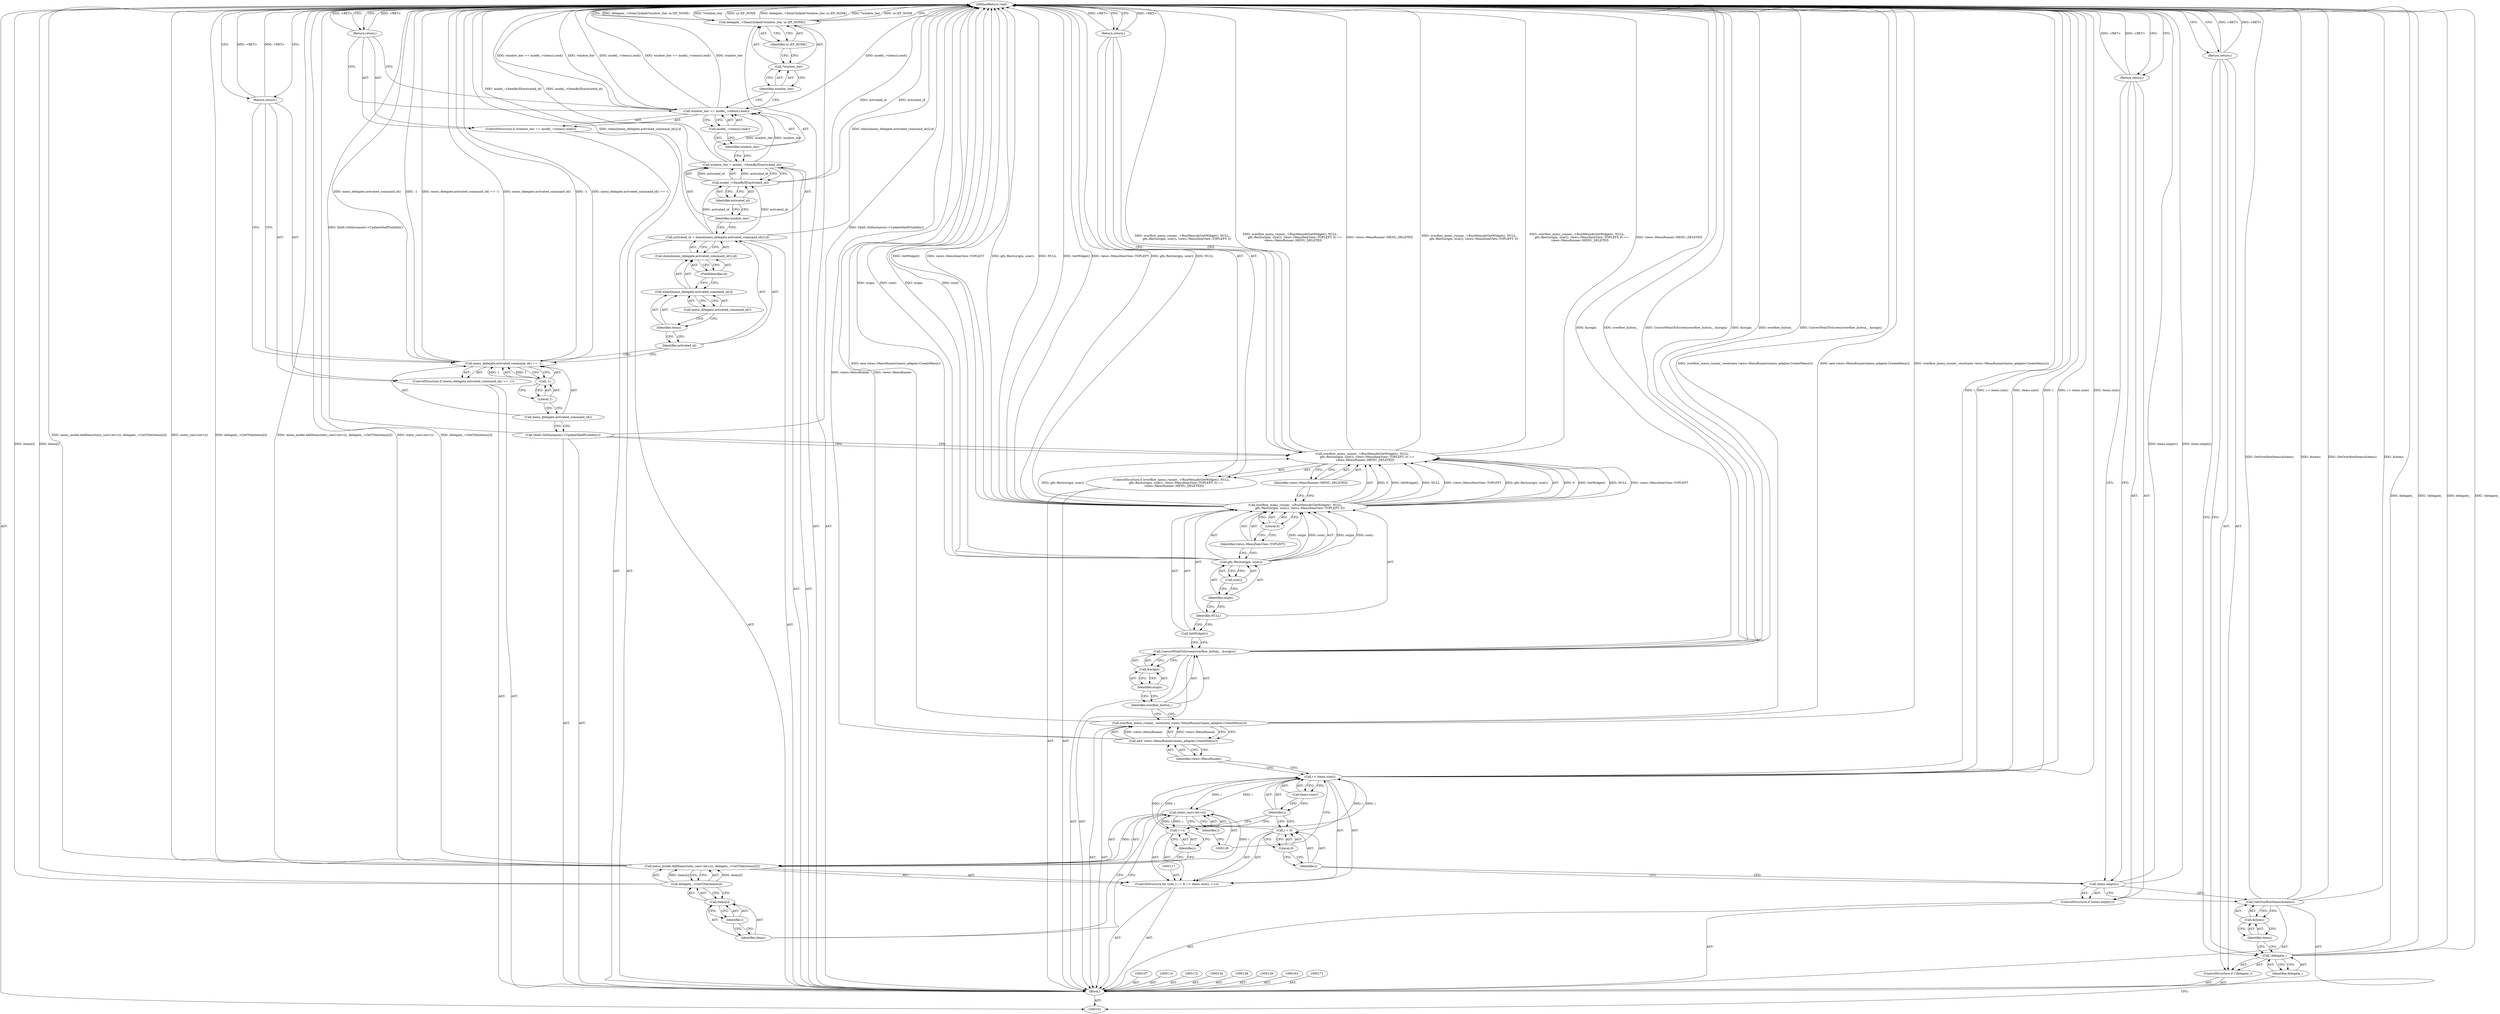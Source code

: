 digraph "1_Chrome_3475f5e448ddf5e48888f3d0563245cc46e3c98b_8" {
"1000185" [label="(MethodReturn,void)"];
"1000102" [label="(Block,)"];
"1000118" [label="(Call,i = 0)"];
"1000119" [label="(Identifier,i)"];
"1000120" [label="(Literal,0)"];
"1000116" [label="(ControlStructure,for (size_t i = 0; i < items.size(); ++i))"];
"1000121" [label="(Call,i < items.size())"];
"1000122" [label="(Identifier,i)"];
"1000123" [label="(Call,items.size())"];
"1000124" [label="(Call,++i)"];
"1000125" [label="(Identifier,i)"];
"1000127" [label="(Call,static_cast<int>(i))"];
"1000126" [label="(Call,menu_model.AddItem(static_cast<int>(i), delegate_->GetTitle(items[i])))"];
"1000129" [label="(Identifier,i)"];
"1000130" [label="(Call,delegate_->GetTitle(items[i]))"];
"1000131" [label="(Call,items[i])"];
"1000132" [label="(Identifier,items)"];
"1000133" [label="(Identifier,i)"];
"1000135" [label="(Call,overflow_menu_runner_.reset(new views::MenuRunner(menu_adapter.CreateMenu())))"];
"1000136" [label="(Call,new views::MenuRunner(menu_adapter.CreateMenu()))"];
"1000137" [label="(Identifier,views::MenuRunner)"];
"1000140" [label="(Call,ConvertPointToScreen(overflow_button_, &origin))"];
"1000141" [label="(Identifier,overflow_button_)"];
"1000142" [label="(Call,&origin)"];
"1000143" [label="(Identifier,origin)"];
"1000144" [label="(ControlStructure,if (overflow_menu_runner_->RunMenuAt(GetWidget(), NULL,\n          gfx::Rect(origin, size()), views::MenuItemView::TOPLEFT, 0) ==\n      views::MenuRunner::MENU_DELETED))"];
"1000147" [label="(Call,GetWidget())"];
"1000148" [label="(Identifier,NULL)"];
"1000145" [label="(Call,overflow_menu_runner_->RunMenuAt(GetWidget(), NULL,\n          gfx::Rect(origin, size()), views::MenuItemView::TOPLEFT, 0) ==\n      views::MenuRunner::MENU_DELETED)"];
"1000146" [label="(Call,overflow_menu_runner_->RunMenuAt(GetWidget(), NULL,\n          gfx::Rect(origin, size()), views::MenuItemView::TOPLEFT, 0))"];
"1000149" [label="(Call,gfx::Rect(origin, size()))"];
"1000150" [label="(Identifier,origin)"];
"1000151" [label="(Call,size())"];
"1000152" [label="(Identifier,views::MenuItemView::TOPLEFT)"];
"1000153" [label="(Literal,0)"];
"1000154" [label="(Identifier,views::MenuRunner::MENU_DELETED)"];
"1000155" [label="(Return,return;)"];
"1000156" [label="(Call,Shell::GetInstance()->UpdateShelfVisibility())"];
"1000157" [label="(ControlStructure,if (menu_delegate.activated_command_id() == -1))"];
"1000160" [label="(Call,-1)"];
"1000161" [label="(Literal,1)"];
"1000158" [label="(Call,menu_delegate.activated_command_id() == -1)"];
"1000159" [label="(Call,menu_delegate.activated_command_id())"];
"1000162" [label="(Return,return;)"];
"1000164" [label="(Call,activated_id = items[menu_delegate.activated_command_id()].id)"];
"1000165" [label="(Identifier,activated_id)"];
"1000166" [label="(Call,items[menu_delegate.activated_command_id()].id)"];
"1000167" [label="(Call,items[menu_delegate.activated_command_id()])"];
"1000168" [label="(Identifier,items)"];
"1000169" [label="(Call,menu_delegate.activated_command_id())"];
"1000170" [label="(FieldIdentifier,id)"];
"1000172" [label="(Call,window_iter = model_->ItemByID(activated_id))"];
"1000173" [label="(Identifier,window_iter)"];
"1000174" [label="(Call,model_->ItemByID(activated_id))"];
"1000175" [label="(Identifier,activated_id)"];
"1000103" [label="(ControlStructure,if (!delegate_))"];
"1000104" [label="(Call,!delegate_)"];
"1000105" [label="(Identifier,delegate_)"];
"1000176" [label="(ControlStructure,if (window_iter == model_->items().end()))"];
"1000179" [label="(Call,model_->items().end())"];
"1000177" [label="(Call,window_iter == model_->items().end())"];
"1000178" [label="(Identifier,window_iter)"];
"1000180" [label="(Return,return;)"];
"1000181" [label="(Call,delegate_->ItemClicked(*window_iter, ui::EF_NONE))"];
"1000182" [label="(Call,*window_iter)"];
"1000183" [label="(Identifier,window_iter)"];
"1000184" [label="(Identifier,ui::EF_NONE)"];
"1000106" [label="(Return,return;)"];
"1000109" [label="(Call,&items)"];
"1000108" [label="(Call,GetOverflowItems(&items))"];
"1000110" [label="(Identifier,items)"];
"1000111" [label="(ControlStructure,if (items.empty()))"];
"1000112" [label="(Call,items.empty())"];
"1000113" [label="(Return,return;)"];
"1000185" -> "1000101"  [label="AST: "];
"1000185" -> "1000106"  [label="CFG: "];
"1000185" -> "1000113"  [label="CFG: "];
"1000185" -> "1000155"  [label="CFG: "];
"1000185" -> "1000162"  [label="CFG: "];
"1000185" -> "1000180"  [label="CFG: "];
"1000185" -> "1000181"  [label="CFG: "];
"1000162" -> "1000185"  [label="DDG: <RET>"];
"1000155" -> "1000185"  [label="DDG: <RET>"];
"1000106" -> "1000185"  [label="DDG: <RET>"];
"1000108" -> "1000185"  [label="DDG: GetOverflowItems(&items)"];
"1000108" -> "1000185"  [label="DDG: &items"];
"1000149" -> "1000185"  [label="DDG: size()"];
"1000149" -> "1000185"  [label="DDG: origin"];
"1000104" -> "1000185"  [label="DDG: delegate_"];
"1000104" -> "1000185"  [label="DDG: !delegate_"];
"1000158" -> "1000185"  [label="DDG: -1"];
"1000158" -> "1000185"  [label="DDG: menu_delegate.activated_command_id() == -1"];
"1000158" -> "1000185"  [label="DDG: menu_delegate.activated_command_id()"];
"1000181" -> "1000185"  [label="DDG: delegate_->ItemClicked(*window_iter, ui::EF_NONE)"];
"1000181" -> "1000185"  [label="DDG: *window_iter"];
"1000181" -> "1000185"  [label="DDG: ui::EF_NONE"];
"1000121" -> "1000185"  [label="DDG: i < items.size()"];
"1000121" -> "1000185"  [label="DDG: items.size()"];
"1000121" -> "1000185"  [label="DDG: i"];
"1000126" -> "1000185"  [label="DDG: static_cast<int>(i)"];
"1000126" -> "1000185"  [label="DDG: delegate_->GetTitle(items[i])"];
"1000126" -> "1000185"  [label="DDG: menu_model.AddItem(static_cast<int>(i), delegate_->GetTitle(items[i]))"];
"1000112" -> "1000185"  [label="DDG: items.empty()"];
"1000145" -> "1000185"  [label="DDG: views::MenuRunner::MENU_DELETED"];
"1000145" -> "1000185"  [label="DDG: overflow_menu_runner_->RunMenuAt(GetWidget(), NULL,\n          gfx::Rect(origin, size()), views::MenuItemView::TOPLEFT, 0)"];
"1000145" -> "1000185"  [label="DDG: overflow_menu_runner_->RunMenuAt(GetWidget(), NULL,\n          gfx::Rect(origin, size()), views::MenuItemView::TOPLEFT, 0) ==\n      views::MenuRunner::MENU_DELETED"];
"1000135" -> "1000185"  [label="DDG: overflow_menu_runner_.reset(new views::MenuRunner(menu_adapter.CreateMenu()))"];
"1000135" -> "1000185"  [label="DDG: new views::MenuRunner(menu_adapter.CreateMenu())"];
"1000156" -> "1000185"  [label="DDG: Shell::GetInstance()->UpdateShelfVisibility()"];
"1000146" -> "1000185"  [label="DDG: GetWidget()"];
"1000146" -> "1000185"  [label="DDG: views::MenuItemView::TOPLEFT"];
"1000146" -> "1000185"  [label="DDG: gfx::Rect(origin, size())"];
"1000146" -> "1000185"  [label="DDG: NULL"];
"1000177" -> "1000185"  [label="DDG: window_iter"];
"1000177" -> "1000185"  [label="DDG: model_->items().end()"];
"1000177" -> "1000185"  [label="DDG: window_iter == model_->items().end()"];
"1000140" -> "1000185"  [label="DDG: &origin"];
"1000140" -> "1000185"  [label="DDG: overflow_button_"];
"1000140" -> "1000185"  [label="DDG: ConvertPointToScreen(overflow_button_, &origin)"];
"1000164" -> "1000185"  [label="DDG: items[menu_delegate.activated_command_id()].id"];
"1000172" -> "1000185"  [label="DDG: model_->ItemByID(activated_id)"];
"1000136" -> "1000185"  [label="DDG: views::MenuRunner"];
"1000174" -> "1000185"  [label="DDG: activated_id"];
"1000130" -> "1000185"  [label="DDG: items[i]"];
"1000113" -> "1000185"  [label="DDG: <RET>"];
"1000180" -> "1000185"  [label="DDG: <RET>"];
"1000102" -> "1000101"  [label="AST: "];
"1000103" -> "1000102"  [label="AST: "];
"1000107" -> "1000102"  [label="AST: "];
"1000108" -> "1000102"  [label="AST: "];
"1000111" -> "1000102"  [label="AST: "];
"1000114" -> "1000102"  [label="AST: "];
"1000115" -> "1000102"  [label="AST: "];
"1000116" -> "1000102"  [label="AST: "];
"1000134" -> "1000102"  [label="AST: "];
"1000135" -> "1000102"  [label="AST: "];
"1000138" -> "1000102"  [label="AST: "];
"1000139" -> "1000102"  [label="AST: "];
"1000140" -> "1000102"  [label="AST: "];
"1000144" -> "1000102"  [label="AST: "];
"1000156" -> "1000102"  [label="AST: "];
"1000157" -> "1000102"  [label="AST: "];
"1000163" -> "1000102"  [label="AST: "];
"1000164" -> "1000102"  [label="AST: "];
"1000171" -> "1000102"  [label="AST: "];
"1000172" -> "1000102"  [label="AST: "];
"1000176" -> "1000102"  [label="AST: "];
"1000181" -> "1000102"  [label="AST: "];
"1000118" -> "1000116"  [label="AST: "];
"1000118" -> "1000120"  [label="CFG: "];
"1000119" -> "1000118"  [label="AST: "];
"1000120" -> "1000118"  [label="AST: "];
"1000122" -> "1000118"  [label="CFG: "];
"1000118" -> "1000121"  [label="DDG: i"];
"1000119" -> "1000118"  [label="AST: "];
"1000119" -> "1000112"  [label="CFG: "];
"1000120" -> "1000119"  [label="CFG: "];
"1000120" -> "1000118"  [label="AST: "];
"1000120" -> "1000119"  [label="CFG: "];
"1000118" -> "1000120"  [label="CFG: "];
"1000116" -> "1000102"  [label="AST: "];
"1000117" -> "1000116"  [label="AST: "];
"1000118" -> "1000116"  [label="AST: "];
"1000121" -> "1000116"  [label="AST: "];
"1000124" -> "1000116"  [label="AST: "];
"1000126" -> "1000116"  [label="AST: "];
"1000121" -> "1000116"  [label="AST: "];
"1000121" -> "1000123"  [label="CFG: "];
"1000122" -> "1000121"  [label="AST: "];
"1000123" -> "1000121"  [label="AST: "];
"1000128" -> "1000121"  [label="CFG: "];
"1000137" -> "1000121"  [label="CFG: "];
"1000121" -> "1000185"  [label="DDG: i < items.size()"];
"1000121" -> "1000185"  [label="DDG: items.size()"];
"1000121" -> "1000185"  [label="DDG: i"];
"1000124" -> "1000121"  [label="DDG: i"];
"1000118" -> "1000121"  [label="DDG: i"];
"1000121" -> "1000127"  [label="DDG: i"];
"1000122" -> "1000121"  [label="AST: "];
"1000122" -> "1000118"  [label="CFG: "];
"1000122" -> "1000124"  [label="CFG: "];
"1000123" -> "1000122"  [label="CFG: "];
"1000123" -> "1000121"  [label="AST: "];
"1000123" -> "1000122"  [label="CFG: "];
"1000121" -> "1000123"  [label="CFG: "];
"1000124" -> "1000116"  [label="AST: "];
"1000124" -> "1000125"  [label="CFG: "];
"1000125" -> "1000124"  [label="AST: "];
"1000122" -> "1000124"  [label="CFG: "];
"1000124" -> "1000121"  [label="DDG: i"];
"1000127" -> "1000124"  [label="DDG: i"];
"1000125" -> "1000124"  [label="AST: "];
"1000125" -> "1000126"  [label="CFG: "];
"1000124" -> "1000125"  [label="CFG: "];
"1000127" -> "1000126"  [label="AST: "];
"1000127" -> "1000129"  [label="CFG: "];
"1000128" -> "1000127"  [label="AST: "];
"1000129" -> "1000127"  [label="AST: "];
"1000132" -> "1000127"  [label="CFG: "];
"1000127" -> "1000124"  [label="DDG: i"];
"1000127" -> "1000126"  [label="DDG: i"];
"1000121" -> "1000127"  [label="DDG: i"];
"1000126" -> "1000116"  [label="AST: "];
"1000126" -> "1000130"  [label="CFG: "];
"1000127" -> "1000126"  [label="AST: "];
"1000130" -> "1000126"  [label="AST: "];
"1000125" -> "1000126"  [label="CFG: "];
"1000126" -> "1000185"  [label="DDG: static_cast<int>(i)"];
"1000126" -> "1000185"  [label="DDG: delegate_->GetTitle(items[i])"];
"1000126" -> "1000185"  [label="DDG: menu_model.AddItem(static_cast<int>(i), delegate_->GetTitle(items[i]))"];
"1000127" -> "1000126"  [label="DDG: i"];
"1000130" -> "1000126"  [label="DDG: items[i]"];
"1000129" -> "1000127"  [label="AST: "];
"1000129" -> "1000128"  [label="CFG: "];
"1000127" -> "1000129"  [label="CFG: "];
"1000130" -> "1000126"  [label="AST: "];
"1000130" -> "1000131"  [label="CFG: "];
"1000131" -> "1000130"  [label="AST: "];
"1000126" -> "1000130"  [label="CFG: "];
"1000130" -> "1000185"  [label="DDG: items[i]"];
"1000130" -> "1000126"  [label="DDG: items[i]"];
"1000131" -> "1000130"  [label="AST: "];
"1000131" -> "1000133"  [label="CFG: "];
"1000132" -> "1000131"  [label="AST: "];
"1000133" -> "1000131"  [label="AST: "];
"1000130" -> "1000131"  [label="CFG: "];
"1000132" -> "1000131"  [label="AST: "];
"1000132" -> "1000127"  [label="CFG: "];
"1000133" -> "1000132"  [label="CFG: "];
"1000133" -> "1000131"  [label="AST: "];
"1000133" -> "1000132"  [label="CFG: "];
"1000131" -> "1000133"  [label="CFG: "];
"1000135" -> "1000102"  [label="AST: "];
"1000135" -> "1000136"  [label="CFG: "];
"1000136" -> "1000135"  [label="AST: "];
"1000141" -> "1000135"  [label="CFG: "];
"1000135" -> "1000185"  [label="DDG: overflow_menu_runner_.reset(new views::MenuRunner(menu_adapter.CreateMenu()))"];
"1000135" -> "1000185"  [label="DDG: new views::MenuRunner(menu_adapter.CreateMenu())"];
"1000136" -> "1000135"  [label="DDG: views::MenuRunner"];
"1000136" -> "1000135"  [label="AST: "];
"1000136" -> "1000137"  [label="CFG: "];
"1000137" -> "1000136"  [label="AST: "];
"1000135" -> "1000136"  [label="CFG: "];
"1000136" -> "1000185"  [label="DDG: views::MenuRunner"];
"1000136" -> "1000135"  [label="DDG: views::MenuRunner"];
"1000137" -> "1000136"  [label="AST: "];
"1000137" -> "1000121"  [label="CFG: "];
"1000136" -> "1000137"  [label="CFG: "];
"1000140" -> "1000102"  [label="AST: "];
"1000140" -> "1000142"  [label="CFG: "];
"1000141" -> "1000140"  [label="AST: "];
"1000142" -> "1000140"  [label="AST: "];
"1000147" -> "1000140"  [label="CFG: "];
"1000140" -> "1000185"  [label="DDG: &origin"];
"1000140" -> "1000185"  [label="DDG: overflow_button_"];
"1000140" -> "1000185"  [label="DDG: ConvertPointToScreen(overflow_button_, &origin)"];
"1000141" -> "1000140"  [label="AST: "];
"1000141" -> "1000135"  [label="CFG: "];
"1000143" -> "1000141"  [label="CFG: "];
"1000142" -> "1000140"  [label="AST: "];
"1000142" -> "1000143"  [label="CFG: "];
"1000143" -> "1000142"  [label="AST: "];
"1000140" -> "1000142"  [label="CFG: "];
"1000143" -> "1000142"  [label="AST: "];
"1000143" -> "1000141"  [label="CFG: "];
"1000142" -> "1000143"  [label="CFG: "];
"1000144" -> "1000102"  [label="AST: "];
"1000145" -> "1000144"  [label="AST: "];
"1000155" -> "1000144"  [label="AST: "];
"1000147" -> "1000146"  [label="AST: "];
"1000147" -> "1000140"  [label="CFG: "];
"1000148" -> "1000147"  [label="CFG: "];
"1000148" -> "1000146"  [label="AST: "];
"1000148" -> "1000147"  [label="CFG: "];
"1000150" -> "1000148"  [label="CFG: "];
"1000145" -> "1000144"  [label="AST: "];
"1000145" -> "1000154"  [label="CFG: "];
"1000146" -> "1000145"  [label="AST: "];
"1000154" -> "1000145"  [label="AST: "];
"1000155" -> "1000145"  [label="CFG: "];
"1000156" -> "1000145"  [label="CFG: "];
"1000145" -> "1000185"  [label="DDG: views::MenuRunner::MENU_DELETED"];
"1000145" -> "1000185"  [label="DDG: overflow_menu_runner_->RunMenuAt(GetWidget(), NULL,\n          gfx::Rect(origin, size()), views::MenuItemView::TOPLEFT, 0)"];
"1000145" -> "1000185"  [label="DDG: overflow_menu_runner_->RunMenuAt(GetWidget(), NULL,\n          gfx::Rect(origin, size()), views::MenuItemView::TOPLEFT, 0) ==\n      views::MenuRunner::MENU_DELETED"];
"1000146" -> "1000145"  [label="DDG: 0"];
"1000146" -> "1000145"  [label="DDG: GetWidget()"];
"1000146" -> "1000145"  [label="DDG: NULL"];
"1000146" -> "1000145"  [label="DDG: views::MenuItemView::TOPLEFT"];
"1000146" -> "1000145"  [label="DDG: gfx::Rect(origin, size())"];
"1000146" -> "1000145"  [label="AST: "];
"1000146" -> "1000153"  [label="CFG: "];
"1000147" -> "1000146"  [label="AST: "];
"1000148" -> "1000146"  [label="AST: "];
"1000149" -> "1000146"  [label="AST: "];
"1000152" -> "1000146"  [label="AST: "];
"1000153" -> "1000146"  [label="AST: "];
"1000154" -> "1000146"  [label="CFG: "];
"1000146" -> "1000185"  [label="DDG: GetWidget()"];
"1000146" -> "1000185"  [label="DDG: views::MenuItemView::TOPLEFT"];
"1000146" -> "1000185"  [label="DDG: gfx::Rect(origin, size())"];
"1000146" -> "1000185"  [label="DDG: NULL"];
"1000146" -> "1000145"  [label="DDG: 0"];
"1000146" -> "1000145"  [label="DDG: GetWidget()"];
"1000146" -> "1000145"  [label="DDG: NULL"];
"1000146" -> "1000145"  [label="DDG: views::MenuItemView::TOPLEFT"];
"1000146" -> "1000145"  [label="DDG: gfx::Rect(origin, size())"];
"1000149" -> "1000146"  [label="DDG: origin"];
"1000149" -> "1000146"  [label="DDG: size()"];
"1000149" -> "1000146"  [label="AST: "];
"1000149" -> "1000151"  [label="CFG: "];
"1000150" -> "1000149"  [label="AST: "];
"1000151" -> "1000149"  [label="AST: "];
"1000152" -> "1000149"  [label="CFG: "];
"1000149" -> "1000185"  [label="DDG: size()"];
"1000149" -> "1000185"  [label="DDG: origin"];
"1000149" -> "1000146"  [label="DDG: origin"];
"1000149" -> "1000146"  [label="DDG: size()"];
"1000150" -> "1000149"  [label="AST: "];
"1000150" -> "1000148"  [label="CFG: "];
"1000151" -> "1000150"  [label="CFG: "];
"1000151" -> "1000149"  [label="AST: "];
"1000151" -> "1000150"  [label="CFG: "];
"1000149" -> "1000151"  [label="CFG: "];
"1000152" -> "1000146"  [label="AST: "];
"1000152" -> "1000149"  [label="CFG: "];
"1000153" -> "1000152"  [label="CFG: "];
"1000153" -> "1000146"  [label="AST: "];
"1000153" -> "1000152"  [label="CFG: "];
"1000146" -> "1000153"  [label="CFG: "];
"1000154" -> "1000145"  [label="AST: "];
"1000154" -> "1000146"  [label="CFG: "];
"1000145" -> "1000154"  [label="CFG: "];
"1000155" -> "1000144"  [label="AST: "];
"1000155" -> "1000145"  [label="CFG: "];
"1000185" -> "1000155"  [label="CFG: "];
"1000155" -> "1000185"  [label="DDG: <RET>"];
"1000156" -> "1000102"  [label="AST: "];
"1000156" -> "1000145"  [label="CFG: "];
"1000159" -> "1000156"  [label="CFG: "];
"1000156" -> "1000185"  [label="DDG: Shell::GetInstance()->UpdateShelfVisibility()"];
"1000157" -> "1000102"  [label="AST: "];
"1000158" -> "1000157"  [label="AST: "];
"1000162" -> "1000157"  [label="AST: "];
"1000160" -> "1000158"  [label="AST: "];
"1000160" -> "1000161"  [label="CFG: "];
"1000161" -> "1000160"  [label="AST: "];
"1000158" -> "1000160"  [label="CFG: "];
"1000160" -> "1000158"  [label="DDG: 1"];
"1000161" -> "1000160"  [label="AST: "];
"1000161" -> "1000159"  [label="CFG: "];
"1000160" -> "1000161"  [label="CFG: "];
"1000158" -> "1000157"  [label="AST: "];
"1000158" -> "1000160"  [label="CFG: "];
"1000159" -> "1000158"  [label="AST: "];
"1000160" -> "1000158"  [label="AST: "];
"1000162" -> "1000158"  [label="CFG: "];
"1000165" -> "1000158"  [label="CFG: "];
"1000158" -> "1000185"  [label="DDG: -1"];
"1000158" -> "1000185"  [label="DDG: menu_delegate.activated_command_id() == -1"];
"1000158" -> "1000185"  [label="DDG: menu_delegate.activated_command_id()"];
"1000160" -> "1000158"  [label="DDG: 1"];
"1000159" -> "1000158"  [label="AST: "];
"1000159" -> "1000156"  [label="CFG: "];
"1000161" -> "1000159"  [label="CFG: "];
"1000162" -> "1000157"  [label="AST: "];
"1000162" -> "1000158"  [label="CFG: "];
"1000185" -> "1000162"  [label="CFG: "];
"1000162" -> "1000185"  [label="DDG: <RET>"];
"1000164" -> "1000102"  [label="AST: "];
"1000164" -> "1000166"  [label="CFG: "];
"1000165" -> "1000164"  [label="AST: "];
"1000166" -> "1000164"  [label="AST: "];
"1000173" -> "1000164"  [label="CFG: "];
"1000164" -> "1000185"  [label="DDG: items[menu_delegate.activated_command_id()].id"];
"1000164" -> "1000174"  [label="DDG: activated_id"];
"1000165" -> "1000164"  [label="AST: "];
"1000165" -> "1000158"  [label="CFG: "];
"1000168" -> "1000165"  [label="CFG: "];
"1000166" -> "1000164"  [label="AST: "];
"1000166" -> "1000170"  [label="CFG: "];
"1000167" -> "1000166"  [label="AST: "];
"1000170" -> "1000166"  [label="AST: "];
"1000164" -> "1000166"  [label="CFG: "];
"1000167" -> "1000166"  [label="AST: "];
"1000167" -> "1000169"  [label="CFG: "];
"1000168" -> "1000167"  [label="AST: "];
"1000169" -> "1000167"  [label="AST: "];
"1000170" -> "1000167"  [label="CFG: "];
"1000168" -> "1000167"  [label="AST: "];
"1000168" -> "1000165"  [label="CFG: "];
"1000169" -> "1000168"  [label="CFG: "];
"1000169" -> "1000167"  [label="AST: "];
"1000169" -> "1000168"  [label="CFG: "];
"1000167" -> "1000169"  [label="CFG: "];
"1000170" -> "1000166"  [label="AST: "];
"1000170" -> "1000167"  [label="CFG: "];
"1000166" -> "1000170"  [label="CFG: "];
"1000172" -> "1000102"  [label="AST: "];
"1000172" -> "1000174"  [label="CFG: "];
"1000173" -> "1000172"  [label="AST: "];
"1000174" -> "1000172"  [label="AST: "];
"1000178" -> "1000172"  [label="CFG: "];
"1000172" -> "1000185"  [label="DDG: model_->ItemByID(activated_id)"];
"1000174" -> "1000172"  [label="DDG: activated_id"];
"1000172" -> "1000177"  [label="DDG: window_iter"];
"1000173" -> "1000172"  [label="AST: "];
"1000173" -> "1000164"  [label="CFG: "];
"1000175" -> "1000173"  [label="CFG: "];
"1000174" -> "1000172"  [label="AST: "];
"1000174" -> "1000175"  [label="CFG: "];
"1000175" -> "1000174"  [label="AST: "];
"1000172" -> "1000174"  [label="CFG: "];
"1000174" -> "1000185"  [label="DDG: activated_id"];
"1000174" -> "1000172"  [label="DDG: activated_id"];
"1000164" -> "1000174"  [label="DDG: activated_id"];
"1000175" -> "1000174"  [label="AST: "];
"1000175" -> "1000173"  [label="CFG: "];
"1000174" -> "1000175"  [label="CFG: "];
"1000103" -> "1000102"  [label="AST: "];
"1000104" -> "1000103"  [label="AST: "];
"1000106" -> "1000103"  [label="AST: "];
"1000104" -> "1000103"  [label="AST: "];
"1000104" -> "1000105"  [label="CFG: "];
"1000105" -> "1000104"  [label="AST: "];
"1000106" -> "1000104"  [label="CFG: "];
"1000110" -> "1000104"  [label="CFG: "];
"1000104" -> "1000185"  [label="DDG: delegate_"];
"1000104" -> "1000185"  [label="DDG: !delegate_"];
"1000105" -> "1000104"  [label="AST: "];
"1000105" -> "1000101"  [label="CFG: "];
"1000104" -> "1000105"  [label="CFG: "];
"1000176" -> "1000102"  [label="AST: "];
"1000177" -> "1000176"  [label="AST: "];
"1000180" -> "1000176"  [label="AST: "];
"1000179" -> "1000177"  [label="AST: "];
"1000179" -> "1000178"  [label="CFG: "];
"1000177" -> "1000179"  [label="CFG: "];
"1000177" -> "1000176"  [label="AST: "];
"1000177" -> "1000179"  [label="CFG: "];
"1000178" -> "1000177"  [label="AST: "];
"1000179" -> "1000177"  [label="AST: "];
"1000180" -> "1000177"  [label="CFG: "];
"1000183" -> "1000177"  [label="CFG: "];
"1000177" -> "1000185"  [label="DDG: window_iter"];
"1000177" -> "1000185"  [label="DDG: model_->items().end()"];
"1000177" -> "1000185"  [label="DDG: window_iter == model_->items().end()"];
"1000172" -> "1000177"  [label="DDG: window_iter"];
"1000178" -> "1000177"  [label="AST: "];
"1000178" -> "1000172"  [label="CFG: "];
"1000179" -> "1000178"  [label="CFG: "];
"1000180" -> "1000176"  [label="AST: "];
"1000180" -> "1000177"  [label="CFG: "];
"1000185" -> "1000180"  [label="CFG: "];
"1000180" -> "1000185"  [label="DDG: <RET>"];
"1000181" -> "1000102"  [label="AST: "];
"1000181" -> "1000184"  [label="CFG: "];
"1000182" -> "1000181"  [label="AST: "];
"1000184" -> "1000181"  [label="AST: "];
"1000185" -> "1000181"  [label="CFG: "];
"1000181" -> "1000185"  [label="DDG: delegate_->ItemClicked(*window_iter, ui::EF_NONE)"];
"1000181" -> "1000185"  [label="DDG: *window_iter"];
"1000181" -> "1000185"  [label="DDG: ui::EF_NONE"];
"1000182" -> "1000181"  [label="AST: "];
"1000182" -> "1000183"  [label="CFG: "];
"1000183" -> "1000182"  [label="AST: "];
"1000184" -> "1000182"  [label="CFG: "];
"1000183" -> "1000182"  [label="AST: "];
"1000183" -> "1000177"  [label="CFG: "];
"1000182" -> "1000183"  [label="CFG: "];
"1000184" -> "1000181"  [label="AST: "];
"1000184" -> "1000182"  [label="CFG: "];
"1000181" -> "1000184"  [label="CFG: "];
"1000106" -> "1000103"  [label="AST: "];
"1000106" -> "1000104"  [label="CFG: "];
"1000185" -> "1000106"  [label="CFG: "];
"1000106" -> "1000185"  [label="DDG: <RET>"];
"1000109" -> "1000108"  [label="AST: "];
"1000109" -> "1000110"  [label="CFG: "];
"1000110" -> "1000109"  [label="AST: "];
"1000108" -> "1000109"  [label="CFG: "];
"1000108" -> "1000102"  [label="AST: "];
"1000108" -> "1000109"  [label="CFG: "];
"1000109" -> "1000108"  [label="AST: "];
"1000112" -> "1000108"  [label="CFG: "];
"1000108" -> "1000185"  [label="DDG: GetOverflowItems(&items)"];
"1000108" -> "1000185"  [label="DDG: &items"];
"1000110" -> "1000109"  [label="AST: "];
"1000110" -> "1000104"  [label="CFG: "];
"1000109" -> "1000110"  [label="CFG: "];
"1000111" -> "1000102"  [label="AST: "];
"1000112" -> "1000111"  [label="AST: "];
"1000113" -> "1000111"  [label="AST: "];
"1000112" -> "1000111"  [label="AST: "];
"1000112" -> "1000108"  [label="CFG: "];
"1000113" -> "1000112"  [label="CFG: "];
"1000119" -> "1000112"  [label="CFG: "];
"1000112" -> "1000185"  [label="DDG: items.empty()"];
"1000113" -> "1000111"  [label="AST: "];
"1000113" -> "1000112"  [label="CFG: "];
"1000185" -> "1000113"  [label="CFG: "];
"1000113" -> "1000185"  [label="DDG: <RET>"];
}
